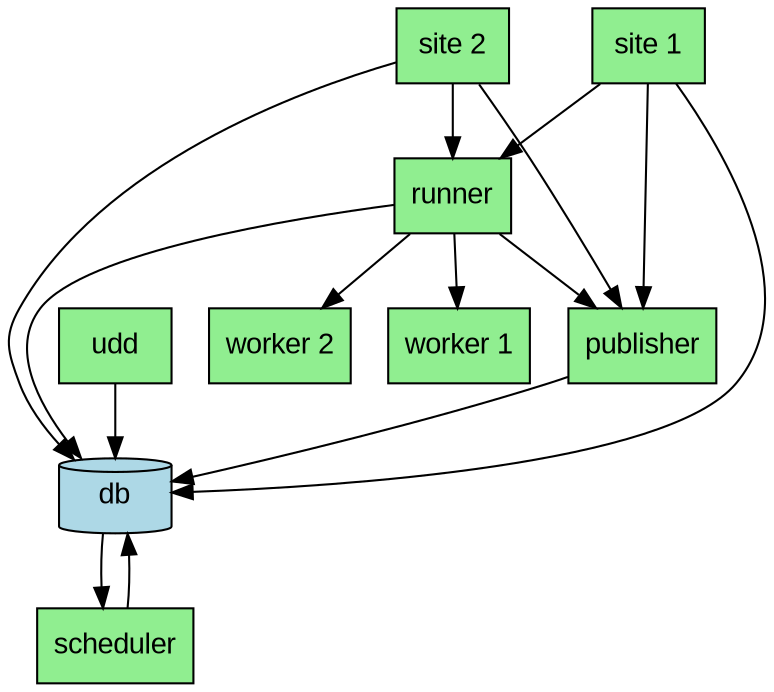 digraph janitor {

    node [style="filled" shape=box fontname="Arial" fillcolor=lightgreen];

    "db" [style="filled" shape=cylinder fillcolor=lightblue];

    "site 1" -> "runner";
    "site 2" -> "runner";
    "site 1" -> "publisher";
    "site 2" -> "publisher";
    "runner" -> "publisher";
    "site 1" -> "db";
    "site 2" -> "db";
    "runner" -> "worker 1";
    "runner" -> "worker 2";
    "publisher" -> "db";
    "runner" -> "db";

    "udd" -> "db";
    "db" -> "scheduler";
    "scheduler" -> "db";
}
